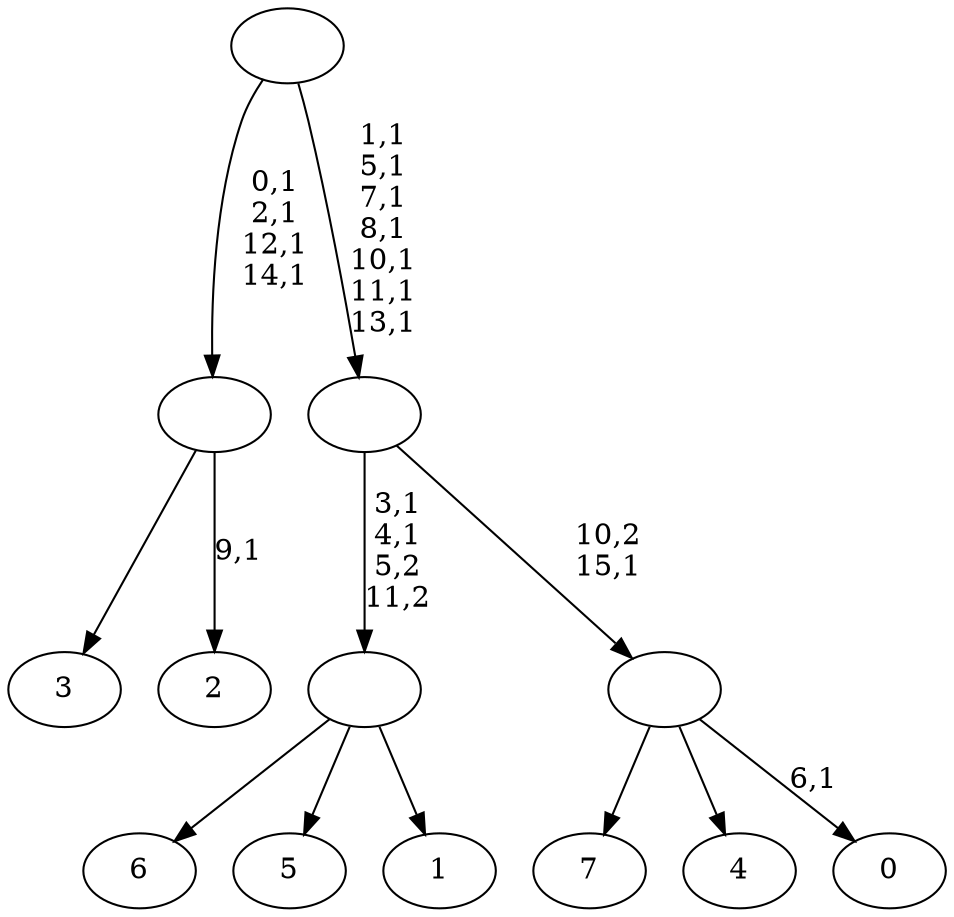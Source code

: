 digraph T {
	24 [label="7"]
	23 [label="6"]
	22 [label="5"]
	21 [label="4"]
	20 [label="3"]
	19 [label="2"]
	17 [label=""]
	13 [label="1"]
	12 [label=""]
	10 [label="0"]
	8 [label=""]
	7 [label=""]
	0 [label=""]
	17 -> 19 [label="9,1"]
	17 -> 20 [label=""]
	12 -> 23 [label=""]
	12 -> 22 [label=""]
	12 -> 13 [label=""]
	8 -> 10 [label="6,1"]
	8 -> 24 [label=""]
	8 -> 21 [label=""]
	7 -> 12 [label="3,1\n4,1\n5,2\n11,2"]
	7 -> 8 [label="10,2\n15,1"]
	0 -> 7 [label="1,1\n5,1\n7,1\n8,1\n10,1\n11,1\n13,1"]
	0 -> 17 [label="0,1\n2,1\n12,1\n14,1"]
}
